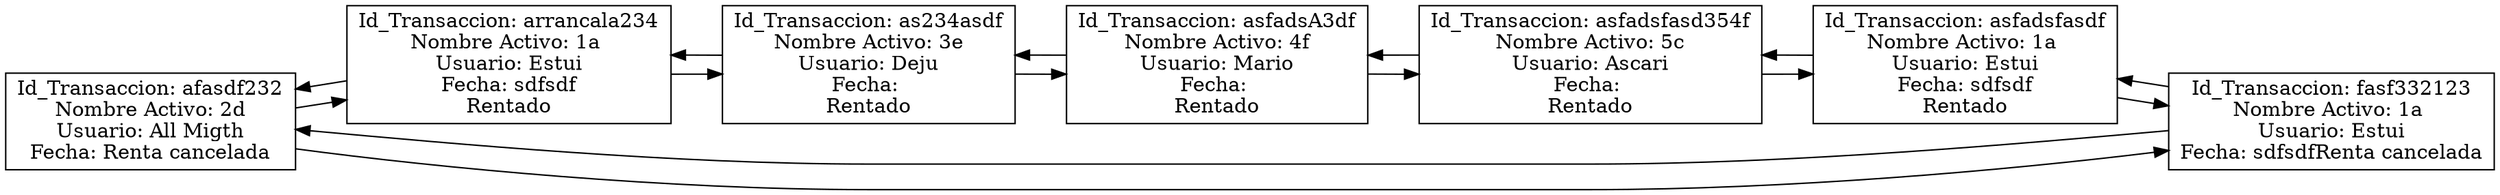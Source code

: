 digraph a{
rankdir = LR
node[shape = rectangle]
X00DEC0D0[label = "Id_Transaccion: afasdf232
Nombre Activo: 2d
Usuario: All Migth
Fecha: Renta cancelada"]
X00DEBF30[label = "Id_Transaccion: arrancala234
Nombre Activo: 1a 
Usuario: Estui
Fecha: sdfsdf
Rentado"]
X00DEC1A0[label = "Id_Transaccion: as234asdf
Nombre Activo: 3e
Usuario: Deju
Fecha: 
Rentado"]
X00DEC270[label = "Id_Transaccion: asfadsA3df
Nombre Activo: 4f
Usuario: Mario
Fecha: 
Rentado"]
X00DEC340[label = "Id_Transaccion: asfadsfasd354f
Nombre Activo: 5c
Usuario: Ascari
Fecha: 
Rentado"]
X00DEBE60[label = "Id_Transaccion: asfadsfasdf
Nombre Activo: 1a 
Usuario: Estui
Fecha: sdfsdf
Rentado"]
X00DEC000[label = "Id_Transaccion: fasf332123
Nombre Activo: 1a 
Usuario: Estui
Fecha: sdfsdfRenta cancelada"]
X00DEC0D0-> X00DEBF30
X00DEC0D0-> X00DEC000
X00DEBF30-> X00DEC1A0
X00DEBF30-> X00DEC0D0
X00DEC1A0-> X00DEC270
X00DEC1A0-> X00DEBF30
X00DEC270-> X00DEC340
X00DEC270-> X00DEC1A0
X00DEC340-> X00DEBE60
X00DEC340-> X00DEC270
X00DEBE60-> X00DEC000
X00DEBE60-> X00DEC340
X00DEC000-> X00DEC0D0
X00DEC000-> X00DEBE60
}

